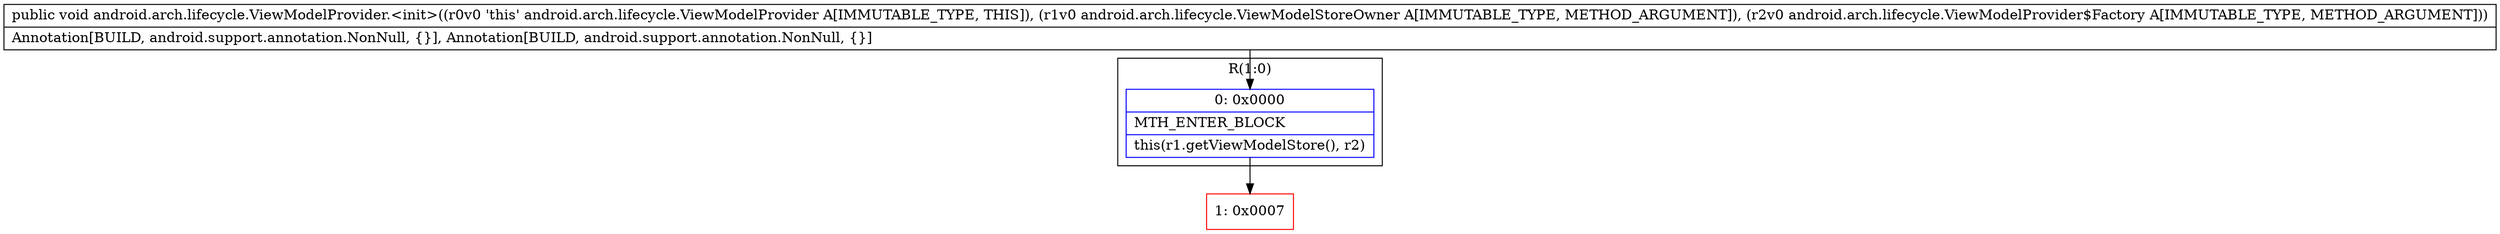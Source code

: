 digraph "CFG forandroid.arch.lifecycle.ViewModelProvider.\<init\>(Landroid\/arch\/lifecycle\/ViewModelStoreOwner;Landroid\/arch\/lifecycle\/ViewModelProvider$Factory;)V" {
subgraph cluster_Region_1023388843 {
label = "R(1:0)";
node [shape=record,color=blue];
Node_0 [shape=record,label="{0\:\ 0x0000|MTH_ENTER_BLOCK\l|this(r1.getViewModelStore(), r2)\l}"];
}
Node_1 [shape=record,color=red,label="{1\:\ 0x0007}"];
MethodNode[shape=record,label="{public void android.arch.lifecycle.ViewModelProvider.\<init\>((r0v0 'this' android.arch.lifecycle.ViewModelProvider A[IMMUTABLE_TYPE, THIS]), (r1v0 android.arch.lifecycle.ViewModelStoreOwner A[IMMUTABLE_TYPE, METHOD_ARGUMENT]), (r2v0 android.arch.lifecycle.ViewModelProvider$Factory A[IMMUTABLE_TYPE, METHOD_ARGUMENT]))  | Annotation[BUILD, android.support.annotation.NonNull, \{\}], Annotation[BUILD, android.support.annotation.NonNull, \{\}]\l}"];
MethodNode -> Node_0;
Node_0 -> Node_1;
}


